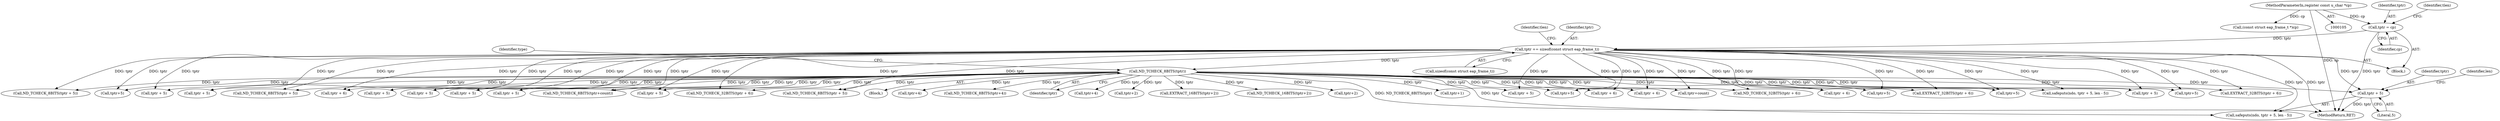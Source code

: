 digraph "0_tcpdump_985122081165753c7442bd7824c473eb9ff56308@pointer" {
"1000285" [label="(Call,tptr + 5)"];
"1000190" [label="(Call,tptr += sizeof(const struct eap_frame_t))"];
"1000120" [label="(Call,tptr = cp)"];
"1000107" [label="(MethodParameterIn,register const u_char *cp)"];
"1000204" [label="(Call,ND_TCHECK_8BITS(tptr))"];
"1000285" [label="(Call,tptr + 5)"];
"1000433" [label="(Call,tptr + 5)"];
"1000109" [label="(Block,)"];
"1000453" [label="(Call,tptr + 6)"];
"1000283" [label="(Call,safeputs(ndo, tptr + 5, len - 5))"];
"1000391" [label="(Call,tptr + 6)"];
"1000439" [label="(Call,tptr+5)"];
"1000443" [label="(Call,ND_TCHECK_32BITS(tptr + 6))"];
"1000247" [label="(Call,ND_TCHECK_8BITS(tptr+4))"];
"1000477" [label="(Call,tptr + 5)"];
"1000204" [label="(Call,ND_TCHECK_8BITS(tptr))"];
"1000405" [label="(Call,ND_TCHECK_8BITS(tptr + 5))"];
"1000120" [label="(Call,tptr = cp)"];
"1000286" [label="(Identifier,tptr)"];
"1000380" [label="(Call,tptr + 5)"];
"1000205" [label="(Identifier,tptr)"];
"1000124" [label="(Identifier,tlen)"];
"1000207" [label="(Identifier,type)"];
"1000363" [label="(Call,tptr + 5)"];
"1000323" [label="(Call,tptr+count)"];
"1000191" [label="(Identifier,tptr)"];
"1000304" [label="(Call,safeputs(ndo, tptr + 5, len - 5))"];
"1000376" [label="(Call,tptr+5)"];
"1000190" [label="(Call,tptr += sizeof(const struct eap_frame_t))"];
"1000254" [label="(Call,tptr+4)"];
"1000322" [label="(Call,ND_TCHECK_8BITS(tptr+count))"];
"1000211" [label="(Call,tptr+2)"];
"1000390" [label="(Call,ND_TCHECK_32BITS(tptr + 6))"];
"1000406" [label="(Call,tptr + 5)"];
"1000306" [label="(Call,tptr + 5)"];
"1000459" [label="(Call,ND_TCHECK_8BITS(tptr + 5))"];
"1000216" [label="(Call,EXTRACT_16BITS(tptr+2))"];
"1000349" [label="(Call,tptr + 5)"];
"1000128" [label="(Call,(const struct eap_frame_t *)cp)"];
"1000287" [label="(Literal,5)"];
"1000400" [label="(Call,tptr + 6)"];
"1000192" [label="(Call,sizeof(const struct eap_frame_t))"];
"1000499" [label="(MethodReturn,RET)"];
"1000348" [label="(Call,ND_TCHECK_8BITS(tptr + 5))"];
"1000195" [label="(Identifier,tlen)"];
"1000210" [label="(Call,ND_TCHECK_16BITS(tptr+2))"];
"1000217" [label="(Call,tptr+2)"];
"1000289" [label="(Identifier,len)"];
"1000107" [label="(MethodParameterIn,register const u_char *cp)"];
"1000234" [label="(Call,tptr+1)"];
"1000444" [label="(Call,tptr + 6)"];
"1000202" [label="(Block,)"];
"1000122" [label="(Identifier,cp)"];
"1000429" [label="(Call,tptr+5)"];
"1000248" [label="(Call,tptr+4)"];
"1000416" [label="(Call,tptr + 5)"];
"1000386" [label="(Call,tptr+5)"];
"1000460" [label="(Call,tptr + 5)"];
"1000473" [label="(Call,tptr+5)"];
"1000399" [label="(Call,EXTRACT_32BITS(tptr + 6))"];
"1000121" [label="(Identifier,tptr)"];
"1000452" [label="(Call,EXTRACT_32BITS(tptr + 6))"];
"1000285" -> "1000283"  [label="AST: "];
"1000285" -> "1000287"  [label="CFG: "];
"1000286" -> "1000285"  [label="AST: "];
"1000287" -> "1000285"  [label="AST: "];
"1000289" -> "1000285"  [label="CFG: "];
"1000285" -> "1000499"  [label="DDG: tptr"];
"1000190" -> "1000285"  [label="DDG: tptr"];
"1000204" -> "1000285"  [label="DDG: tptr"];
"1000190" -> "1000109"  [label="AST: "];
"1000190" -> "1000192"  [label="CFG: "];
"1000191" -> "1000190"  [label="AST: "];
"1000192" -> "1000190"  [label="AST: "];
"1000195" -> "1000190"  [label="CFG: "];
"1000190" -> "1000499"  [label="DDG: tptr"];
"1000120" -> "1000190"  [label="DDG: tptr"];
"1000190" -> "1000204"  [label="DDG: tptr"];
"1000190" -> "1000283"  [label="DDG: tptr"];
"1000190" -> "1000304"  [label="DDG: tptr"];
"1000190" -> "1000306"  [label="DDG: tptr"];
"1000190" -> "1000322"  [label="DDG: tptr"];
"1000190" -> "1000323"  [label="DDG: tptr"];
"1000190" -> "1000348"  [label="DDG: tptr"];
"1000190" -> "1000349"  [label="DDG: tptr"];
"1000190" -> "1000363"  [label="DDG: tptr"];
"1000190" -> "1000376"  [label="DDG: tptr"];
"1000190" -> "1000380"  [label="DDG: tptr"];
"1000190" -> "1000386"  [label="DDG: tptr"];
"1000190" -> "1000390"  [label="DDG: tptr"];
"1000190" -> "1000391"  [label="DDG: tptr"];
"1000190" -> "1000399"  [label="DDG: tptr"];
"1000190" -> "1000400"  [label="DDG: tptr"];
"1000190" -> "1000405"  [label="DDG: tptr"];
"1000190" -> "1000406"  [label="DDG: tptr"];
"1000190" -> "1000416"  [label="DDG: tptr"];
"1000190" -> "1000429"  [label="DDG: tptr"];
"1000190" -> "1000433"  [label="DDG: tptr"];
"1000190" -> "1000439"  [label="DDG: tptr"];
"1000190" -> "1000443"  [label="DDG: tptr"];
"1000190" -> "1000444"  [label="DDG: tptr"];
"1000190" -> "1000452"  [label="DDG: tptr"];
"1000190" -> "1000453"  [label="DDG: tptr"];
"1000190" -> "1000459"  [label="DDG: tptr"];
"1000190" -> "1000460"  [label="DDG: tptr"];
"1000190" -> "1000473"  [label="DDG: tptr"];
"1000190" -> "1000477"  [label="DDG: tptr"];
"1000120" -> "1000109"  [label="AST: "];
"1000120" -> "1000122"  [label="CFG: "];
"1000121" -> "1000120"  [label="AST: "];
"1000122" -> "1000120"  [label="AST: "];
"1000124" -> "1000120"  [label="CFG: "];
"1000120" -> "1000499"  [label="DDG: tptr"];
"1000107" -> "1000120"  [label="DDG: cp"];
"1000107" -> "1000105"  [label="AST: "];
"1000107" -> "1000499"  [label="DDG: cp"];
"1000107" -> "1000128"  [label="DDG: cp"];
"1000204" -> "1000202"  [label="AST: "];
"1000204" -> "1000205"  [label="CFG: "];
"1000205" -> "1000204"  [label="AST: "];
"1000207" -> "1000204"  [label="CFG: "];
"1000204" -> "1000499"  [label="DDG: ND_TCHECK_8BITS(tptr)"];
"1000204" -> "1000210"  [label="DDG: tptr"];
"1000204" -> "1000211"  [label="DDG: tptr"];
"1000204" -> "1000216"  [label="DDG: tptr"];
"1000204" -> "1000217"  [label="DDG: tptr"];
"1000204" -> "1000234"  [label="DDG: tptr"];
"1000204" -> "1000247"  [label="DDG: tptr"];
"1000204" -> "1000248"  [label="DDG: tptr"];
"1000204" -> "1000254"  [label="DDG: tptr"];
"1000204" -> "1000283"  [label="DDG: tptr"];
"1000204" -> "1000304"  [label="DDG: tptr"];
"1000204" -> "1000306"  [label="DDG: tptr"];
"1000204" -> "1000322"  [label="DDG: tptr"];
"1000204" -> "1000323"  [label="DDG: tptr"];
"1000204" -> "1000348"  [label="DDG: tptr"];
"1000204" -> "1000349"  [label="DDG: tptr"];
"1000204" -> "1000363"  [label="DDG: tptr"];
"1000204" -> "1000376"  [label="DDG: tptr"];
"1000204" -> "1000380"  [label="DDG: tptr"];
"1000204" -> "1000386"  [label="DDG: tptr"];
"1000204" -> "1000390"  [label="DDG: tptr"];
"1000204" -> "1000391"  [label="DDG: tptr"];
"1000204" -> "1000399"  [label="DDG: tptr"];
"1000204" -> "1000400"  [label="DDG: tptr"];
"1000204" -> "1000405"  [label="DDG: tptr"];
"1000204" -> "1000406"  [label="DDG: tptr"];
"1000204" -> "1000416"  [label="DDG: tptr"];
"1000204" -> "1000429"  [label="DDG: tptr"];
"1000204" -> "1000433"  [label="DDG: tptr"];
"1000204" -> "1000439"  [label="DDG: tptr"];
"1000204" -> "1000443"  [label="DDG: tptr"];
"1000204" -> "1000444"  [label="DDG: tptr"];
"1000204" -> "1000452"  [label="DDG: tptr"];
"1000204" -> "1000453"  [label="DDG: tptr"];
"1000204" -> "1000459"  [label="DDG: tptr"];
"1000204" -> "1000460"  [label="DDG: tptr"];
"1000204" -> "1000473"  [label="DDG: tptr"];
"1000204" -> "1000477"  [label="DDG: tptr"];
}
